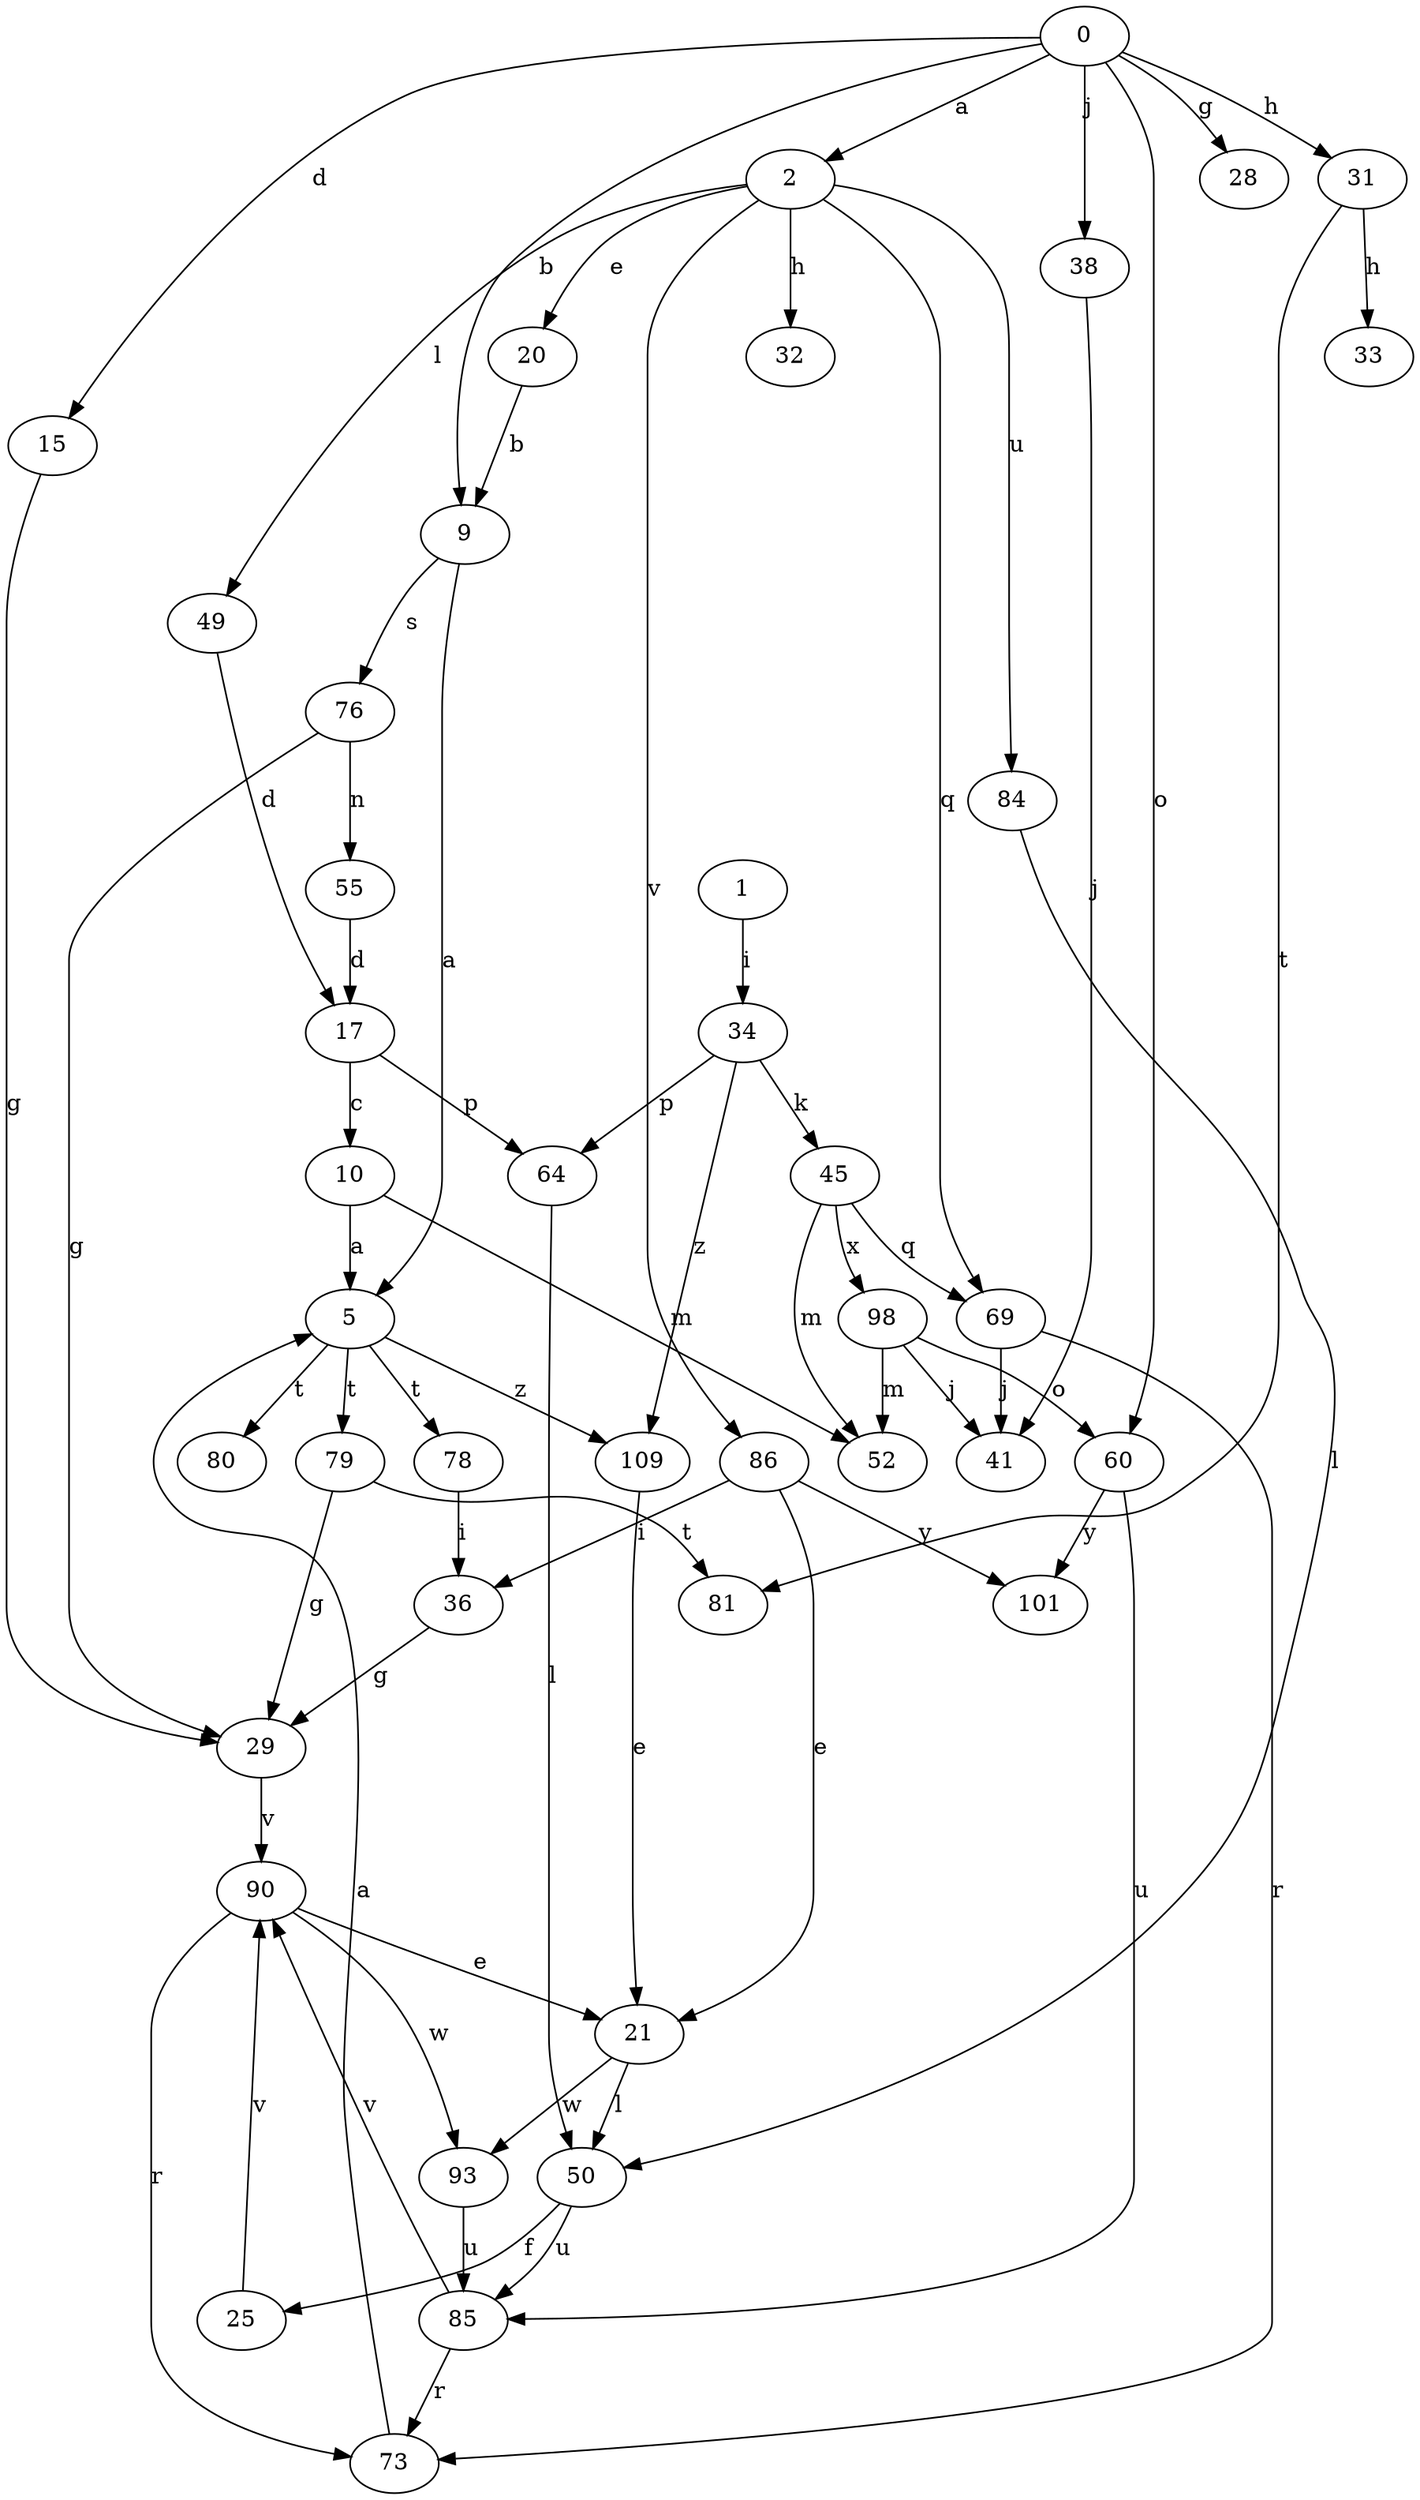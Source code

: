 strict digraph  {
2;
5;
9;
10;
15;
17;
20;
21;
25;
28;
29;
31;
32;
33;
34;
36;
38;
41;
45;
49;
50;
0;
52;
1;
55;
60;
64;
69;
73;
76;
78;
79;
80;
81;
84;
85;
86;
90;
93;
98;
101;
109;
2 -> 20  [label=e];
2 -> 32  [label=h];
2 -> 49  [label=l];
2 -> 69  [label=q];
2 -> 84  [label=u];
2 -> 86  [label=v];
5 -> 78  [label=t];
5 -> 79  [label=t];
5 -> 80  [label=t];
5 -> 109  [label=z];
9 -> 5  [label=a];
9 -> 76  [label=s];
10 -> 5  [label=a];
10 -> 52  [label=m];
15 -> 29  [label=g];
17 -> 10  [label=c];
17 -> 64  [label=p];
20 -> 9  [label=b];
21 -> 50  [label=l];
21 -> 93  [label=w];
25 -> 90  [label=v];
29 -> 90  [label=v];
31 -> 33  [label=h];
31 -> 81  [label=t];
34 -> 45  [label=k];
34 -> 64  [label=p];
34 -> 109  [label=z];
36 -> 29  [label=g];
38 -> 41  [label=j];
45 -> 52  [label=m];
45 -> 69  [label=q];
45 -> 98  [label=x];
49 -> 17  [label=d];
50 -> 25  [label=f];
50 -> 85  [label=u];
0 -> 2  [label=a];
0 -> 9  [label=b];
0 -> 15  [label=d];
0 -> 28  [label=g];
0 -> 31  [label=h];
0 -> 38  [label=j];
0 -> 60  [label=o];
1 -> 34  [label=i];
55 -> 17  [label=d];
60 -> 85  [label=u];
60 -> 101  [label=y];
64 -> 50  [label=l];
69 -> 41  [label=j];
69 -> 73  [label=r];
73 -> 5  [label=a];
76 -> 29  [label=g];
76 -> 55  [label=n];
78 -> 36  [label=i];
79 -> 29  [label=g];
79 -> 81  [label=t];
84 -> 50  [label=l];
85 -> 73  [label=r];
85 -> 90  [label=v];
86 -> 21  [label=e];
86 -> 36  [label=i];
86 -> 101  [label=y];
90 -> 21  [label=e];
90 -> 73  [label=r];
90 -> 93  [label=w];
93 -> 85  [label=u];
98 -> 41  [label=j];
98 -> 52  [label=m];
98 -> 60  [label=o];
109 -> 21  [label=e];
}
